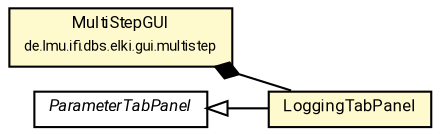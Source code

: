 #!/usr/local/bin/dot
#
# Class diagram 
# Generated by UMLGraph version R5_7_2-60-g0e99a6 (http://www.spinellis.gr/umlgraph/)
#

digraph G {
	graph [fontnames="svg"]
	edge [fontname="Roboto",fontsize=7,labelfontname="Roboto",labelfontsize=7,color="black"];
	node [fontname="Roboto",fontcolor="black",fontsize=8,shape=plaintext,margin=0,width=0,height=0];
	nodesep=0.15;
	ranksep=0.25;
	rankdir=LR;
	// de.lmu.ifi.dbs.elki.gui.multistep.MultiStepGUI
	c6616785 [label=<<table title="de.lmu.ifi.dbs.elki.gui.multistep.MultiStepGUI" border="0" cellborder="1" cellspacing="0" cellpadding="2" bgcolor="LemonChiffon" href="../MultiStepGUI.html" target="_parent">
		<tr><td><table border="0" cellspacing="0" cellpadding="1">
		<tr><td align="center" balign="center"> <font face="Roboto">MultiStepGUI</font> </td></tr>
		<tr><td align="center" balign="center"> <font face="Roboto" point-size="7.0">de.lmu.ifi.dbs.elki.gui.multistep</font> </td></tr>
		</table></td></tr>
		</table>>, URL="../MultiStepGUI.html"];
	// de.lmu.ifi.dbs.elki.gui.multistep.panels.ParameterTabPanel
	c6616792 [label=<<table title="de.lmu.ifi.dbs.elki.gui.multistep.panels.ParameterTabPanel" border="0" cellborder="1" cellspacing="0" cellpadding="2" href="ParameterTabPanel.html" target="_parent">
		<tr><td><table border="0" cellspacing="0" cellpadding="1">
		<tr><td align="center" balign="center"> <font face="Roboto"><i>ParameterTabPanel</i></font> </td></tr>
		</table></td></tr>
		</table>>, URL="ParameterTabPanel.html"];
	// de.lmu.ifi.dbs.elki.gui.multistep.panels.LoggingTabPanel
	c6616794 [label=<<table title="de.lmu.ifi.dbs.elki.gui.multistep.panels.LoggingTabPanel" border="0" cellborder="1" cellspacing="0" cellpadding="2" bgcolor="lemonChiffon" href="LoggingTabPanel.html" target="_parent">
		<tr><td><table border="0" cellspacing="0" cellpadding="1">
		<tr><td align="center" balign="center"> <font face="Roboto">LoggingTabPanel</font> </td></tr>
		</table></td></tr>
		</table>>, URL="LoggingTabPanel.html"];
	// de.lmu.ifi.dbs.elki.gui.multistep.MultiStepGUI composed de.lmu.ifi.dbs.elki.gui.multistep.panels.LoggingTabPanel
	c6616785 -> c6616794 [arrowhead=none,arrowtail=diamond,dir=back,weight=6];
	// de.lmu.ifi.dbs.elki.gui.multistep.panels.LoggingTabPanel extends de.lmu.ifi.dbs.elki.gui.multistep.panels.ParameterTabPanel
	c6616792 -> c6616794 [arrowtail=empty,dir=back,weight=10];
}

